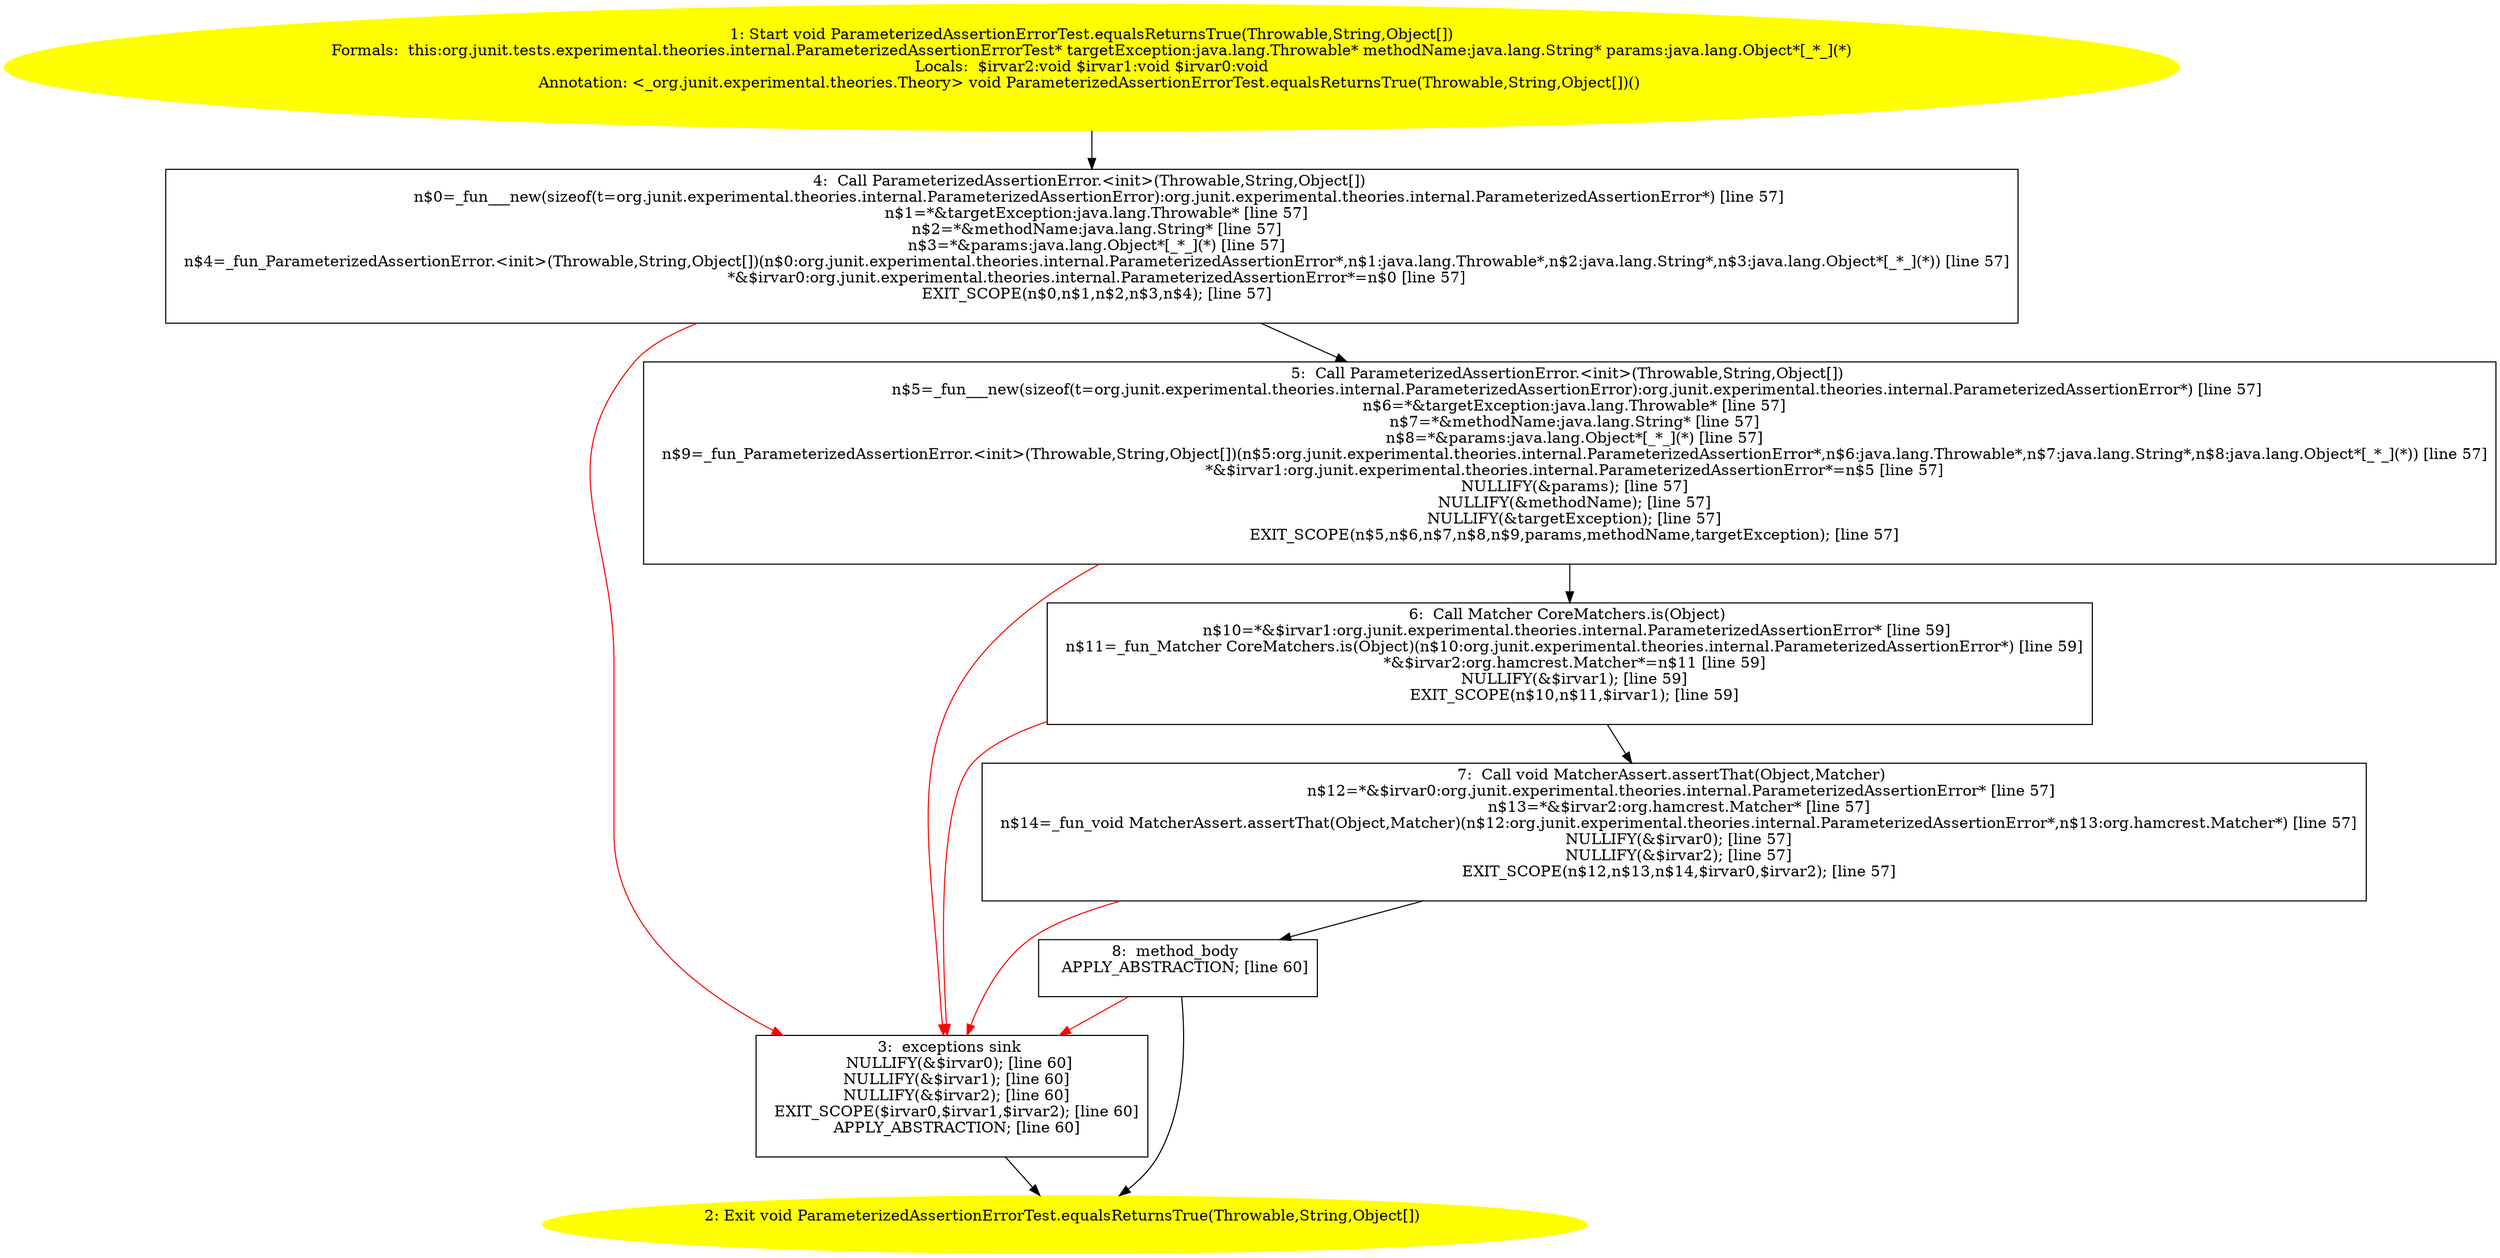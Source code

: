 /* @generated */
digraph cfg {
"org.junit.tests.experimental.theories.internal.ParameterizedAssertionErrorTest.equalsReturnsTrue(jav.4cb51dcd521cb946e17059142fa996d2_1" [label="1: Start void ParameterizedAssertionErrorTest.equalsReturnsTrue(Throwable,String,Object[])\nFormals:  this:org.junit.tests.experimental.theories.internal.ParameterizedAssertionErrorTest* targetException:java.lang.Throwable* methodName:java.lang.String* params:java.lang.Object*[_*_](*)\nLocals:  $irvar2:void $irvar1:void $irvar0:void\nAnnotation: <_org.junit.experimental.theories.Theory> void ParameterizedAssertionErrorTest.equalsReturnsTrue(Throwable,String,Object[])() \n  " color=yellow style=filled]
	

	 "org.junit.tests.experimental.theories.internal.ParameterizedAssertionErrorTest.equalsReturnsTrue(jav.4cb51dcd521cb946e17059142fa996d2_1" -> "org.junit.tests.experimental.theories.internal.ParameterizedAssertionErrorTest.equalsReturnsTrue(jav.4cb51dcd521cb946e17059142fa996d2_4" ;
"org.junit.tests.experimental.theories.internal.ParameterizedAssertionErrorTest.equalsReturnsTrue(jav.4cb51dcd521cb946e17059142fa996d2_2" [label="2: Exit void ParameterizedAssertionErrorTest.equalsReturnsTrue(Throwable,String,Object[]) \n  " color=yellow style=filled]
	

"org.junit.tests.experimental.theories.internal.ParameterizedAssertionErrorTest.equalsReturnsTrue(jav.4cb51dcd521cb946e17059142fa996d2_3" [label="3:  exceptions sink \n   NULLIFY(&$irvar0); [line 60]\n  NULLIFY(&$irvar1); [line 60]\n  NULLIFY(&$irvar2); [line 60]\n  EXIT_SCOPE($irvar0,$irvar1,$irvar2); [line 60]\n  APPLY_ABSTRACTION; [line 60]\n " shape="box"]
	

	 "org.junit.tests.experimental.theories.internal.ParameterizedAssertionErrorTest.equalsReturnsTrue(jav.4cb51dcd521cb946e17059142fa996d2_3" -> "org.junit.tests.experimental.theories.internal.ParameterizedAssertionErrorTest.equalsReturnsTrue(jav.4cb51dcd521cb946e17059142fa996d2_2" ;
"org.junit.tests.experimental.theories.internal.ParameterizedAssertionErrorTest.equalsReturnsTrue(jav.4cb51dcd521cb946e17059142fa996d2_4" [label="4:  Call ParameterizedAssertionError.<init>(Throwable,String,Object[]) \n   n$0=_fun___new(sizeof(t=org.junit.experimental.theories.internal.ParameterizedAssertionError):org.junit.experimental.theories.internal.ParameterizedAssertionError*) [line 57]\n  n$1=*&targetException:java.lang.Throwable* [line 57]\n  n$2=*&methodName:java.lang.String* [line 57]\n  n$3=*&params:java.lang.Object*[_*_](*) [line 57]\n  n$4=_fun_ParameterizedAssertionError.<init>(Throwable,String,Object[])(n$0:org.junit.experimental.theories.internal.ParameterizedAssertionError*,n$1:java.lang.Throwable*,n$2:java.lang.String*,n$3:java.lang.Object*[_*_](*)) [line 57]\n  *&$irvar0:org.junit.experimental.theories.internal.ParameterizedAssertionError*=n$0 [line 57]\n  EXIT_SCOPE(n$0,n$1,n$2,n$3,n$4); [line 57]\n " shape="box"]
	

	 "org.junit.tests.experimental.theories.internal.ParameterizedAssertionErrorTest.equalsReturnsTrue(jav.4cb51dcd521cb946e17059142fa996d2_4" -> "org.junit.tests.experimental.theories.internal.ParameterizedAssertionErrorTest.equalsReturnsTrue(jav.4cb51dcd521cb946e17059142fa996d2_5" ;
	 "org.junit.tests.experimental.theories.internal.ParameterizedAssertionErrorTest.equalsReturnsTrue(jav.4cb51dcd521cb946e17059142fa996d2_4" -> "org.junit.tests.experimental.theories.internal.ParameterizedAssertionErrorTest.equalsReturnsTrue(jav.4cb51dcd521cb946e17059142fa996d2_3" [color="red" ];
"org.junit.tests.experimental.theories.internal.ParameterizedAssertionErrorTest.equalsReturnsTrue(jav.4cb51dcd521cb946e17059142fa996d2_5" [label="5:  Call ParameterizedAssertionError.<init>(Throwable,String,Object[]) \n   n$5=_fun___new(sizeof(t=org.junit.experimental.theories.internal.ParameterizedAssertionError):org.junit.experimental.theories.internal.ParameterizedAssertionError*) [line 57]\n  n$6=*&targetException:java.lang.Throwable* [line 57]\n  n$7=*&methodName:java.lang.String* [line 57]\n  n$8=*&params:java.lang.Object*[_*_](*) [line 57]\n  n$9=_fun_ParameterizedAssertionError.<init>(Throwable,String,Object[])(n$5:org.junit.experimental.theories.internal.ParameterizedAssertionError*,n$6:java.lang.Throwable*,n$7:java.lang.String*,n$8:java.lang.Object*[_*_](*)) [line 57]\n  *&$irvar1:org.junit.experimental.theories.internal.ParameterizedAssertionError*=n$5 [line 57]\n  NULLIFY(&params); [line 57]\n  NULLIFY(&methodName); [line 57]\n  NULLIFY(&targetException); [line 57]\n  EXIT_SCOPE(n$5,n$6,n$7,n$8,n$9,params,methodName,targetException); [line 57]\n " shape="box"]
	

	 "org.junit.tests.experimental.theories.internal.ParameterizedAssertionErrorTest.equalsReturnsTrue(jav.4cb51dcd521cb946e17059142fa996d2_5" -> "org.junit.tests.experimental.theories.internal.ParameterizedAssertionErrorTest.equalsReturnsTrue(jav.4cb51dcd521cb946e17059142fa996d2_6" ;
	 "org.junit.tests.experimental.theories.internal.ParameterizedAssertionErrorTest.equalsReturnsTrue(jav.4cb51dcd521cb946e17059142fa996d2_5" -> "org.junit.tests.experimental.theories.internal.ParameterizedAssertionErrorTest.equalsReturnsTrue(jav.4cb51dcd521cb946e17059142fa996d2_3" [color="red" ];
"org.junit.tests.experimental.theories.internal.ParameterizedAssertionErrorTest.equalsReturnsTrue(jav.4cb51dcd521cb946e17059142fa996d2_6" [label="6:  Call Matcher CoreMatchers.is(Object) \n   n$10=*&$irvar1:org.junit.experimental.theories.internal.ParameterizedAssertionError* [line 59]\n  n$11=_fun_Matcher CoreMatchers.is(Object)(n$10:org.junit.experimental.theories.internal.ParameterizedAssertionError*) [line 59]\n  *&$irvar2:org.hamcrest.Matcher*=n$11 [line 59]\n  NULLIFY(&$irvar1); [line 59]\n  EXIT_SCOPE(n$10,n$11,$irvar1); [line 59]\n " shape="box"]
	

	 "org.junit.tests.experimental.theories.internal.ParameterizedAssertionErrorTest.equalsReturnsTrue(jav.4cb51dcd521cb946e17059142fa996d2_6" -> "org.junit.tests.experimental.theories.internal.ParameterizedAssertionErrorTest.equalsReturnsTrue(jav.4cb51dcd521cb946e17059142fa996d2_7" ;
	 "org.junit.tests.experimental.theories.internal.ParameterizedAssertionErrorTest.equalsReturnsTrue(jav.4cb51dcd521cb946e17059142fa996d2_6" -> "org.junit.tests.experimental.theories.internal.ParameterizedAssertionErrorTest.equalsReturnsTrue(jav.4cb51dcd521cb946e17059142fa996d2_3" [color="red" ];
"org.junit.tests.experimental.theories.internal.ParameterizedAssertionErrorTest.equalsReturnsTrue(jav.4cb51dcd521cb946e17059142fa996d2_7" [label="7:  Call void MatcherAssert.assertThat(Object,Matcher) \n   n$12=*&$irvar0:org.junit.experimental.theories.internal.ParameterizedAssertionError* [line 57]\n  n$13=*&$irvar2:org.hamcrest.Matcher* [line 57]\n  n$14=_fun_void MatcherAssert.assertThat(Object,Matcher)(n$12:org.junit.experimental.theories.internal.ParameterizedAssertionError*,n$13:org.hamcrest.Matcher*) [line 57]\n  NULLIFY(&$irvar0); [line 57]\n  NULLIFY(&$irvar2); [line 57]\n  EXIT_SCOPE(n$12,n$13,n$14,$irvar0,$irvar2); [line 57]\n " shape="box"]
	

	 "org.junit.tests.experimental.theories.internal.ParameterizedAssertionErrorTest.equalsReturnsTrue(jav.4cb51dcd521cb946e17059142fa996d2_7" -> "org.junit.tests.experimental.theories.internal.ParameterizedAssertionErrorTest.equalsReturnsTrue(jav.4cb51dcd521cb946e17059142fa996d2_8" ;
	 "org.junit.tests.experimental.theories.internal.ParameterizedAssertionErrorTest.equalsReturnsTrue(jav.4cb51dcd521cb946e17059142fa996d2_7" -> "org.junit.tests.experimental.theories.internal.ParameterizedAssertionErrorTest.equalsReturnsTrue(jav.4cb51dcd521cb946e17059142fa996d2_3" [color="red" ];
"org.junit.tests.experimental.theories.internal.ParameterizedAssertionErrorTest.equalsReturnsTrue(jav.4cb51dcd521cb946e17059142fa996d2_8" [label="8:  method_body \n   APPLY_ABSTRACTION; [line 60]\n " shape="box"]
	

	 "org.junit.tests.experimental.theories.internal.ParameterizedAssertionErrorTest.equalsReturnsTrue(jav.4cb51dcd521cb946e17059142fa996d2_8" -> "org.junit.tests.experimental.theories.internal.ParameterizedAssertionErrorTest.equalsReturnsTrue(jav.4cb51dcd521cb946e17059142fa996d2_2" ;
	 "org.junit.tests.experimental.theories.internal.ParameterizedAssertionErrorTest.equalsReturnsTrue(jav.4cb51dcd521cb946e17059142fa996d2_8" -> "org.junit.tests.experimental.theories.internal.ParameterizedAssertionErrorTest.equalsReturnsTrue(jav.4cb51dcd521cb946e17059142fa996d2_3" [color="red" ];
}
